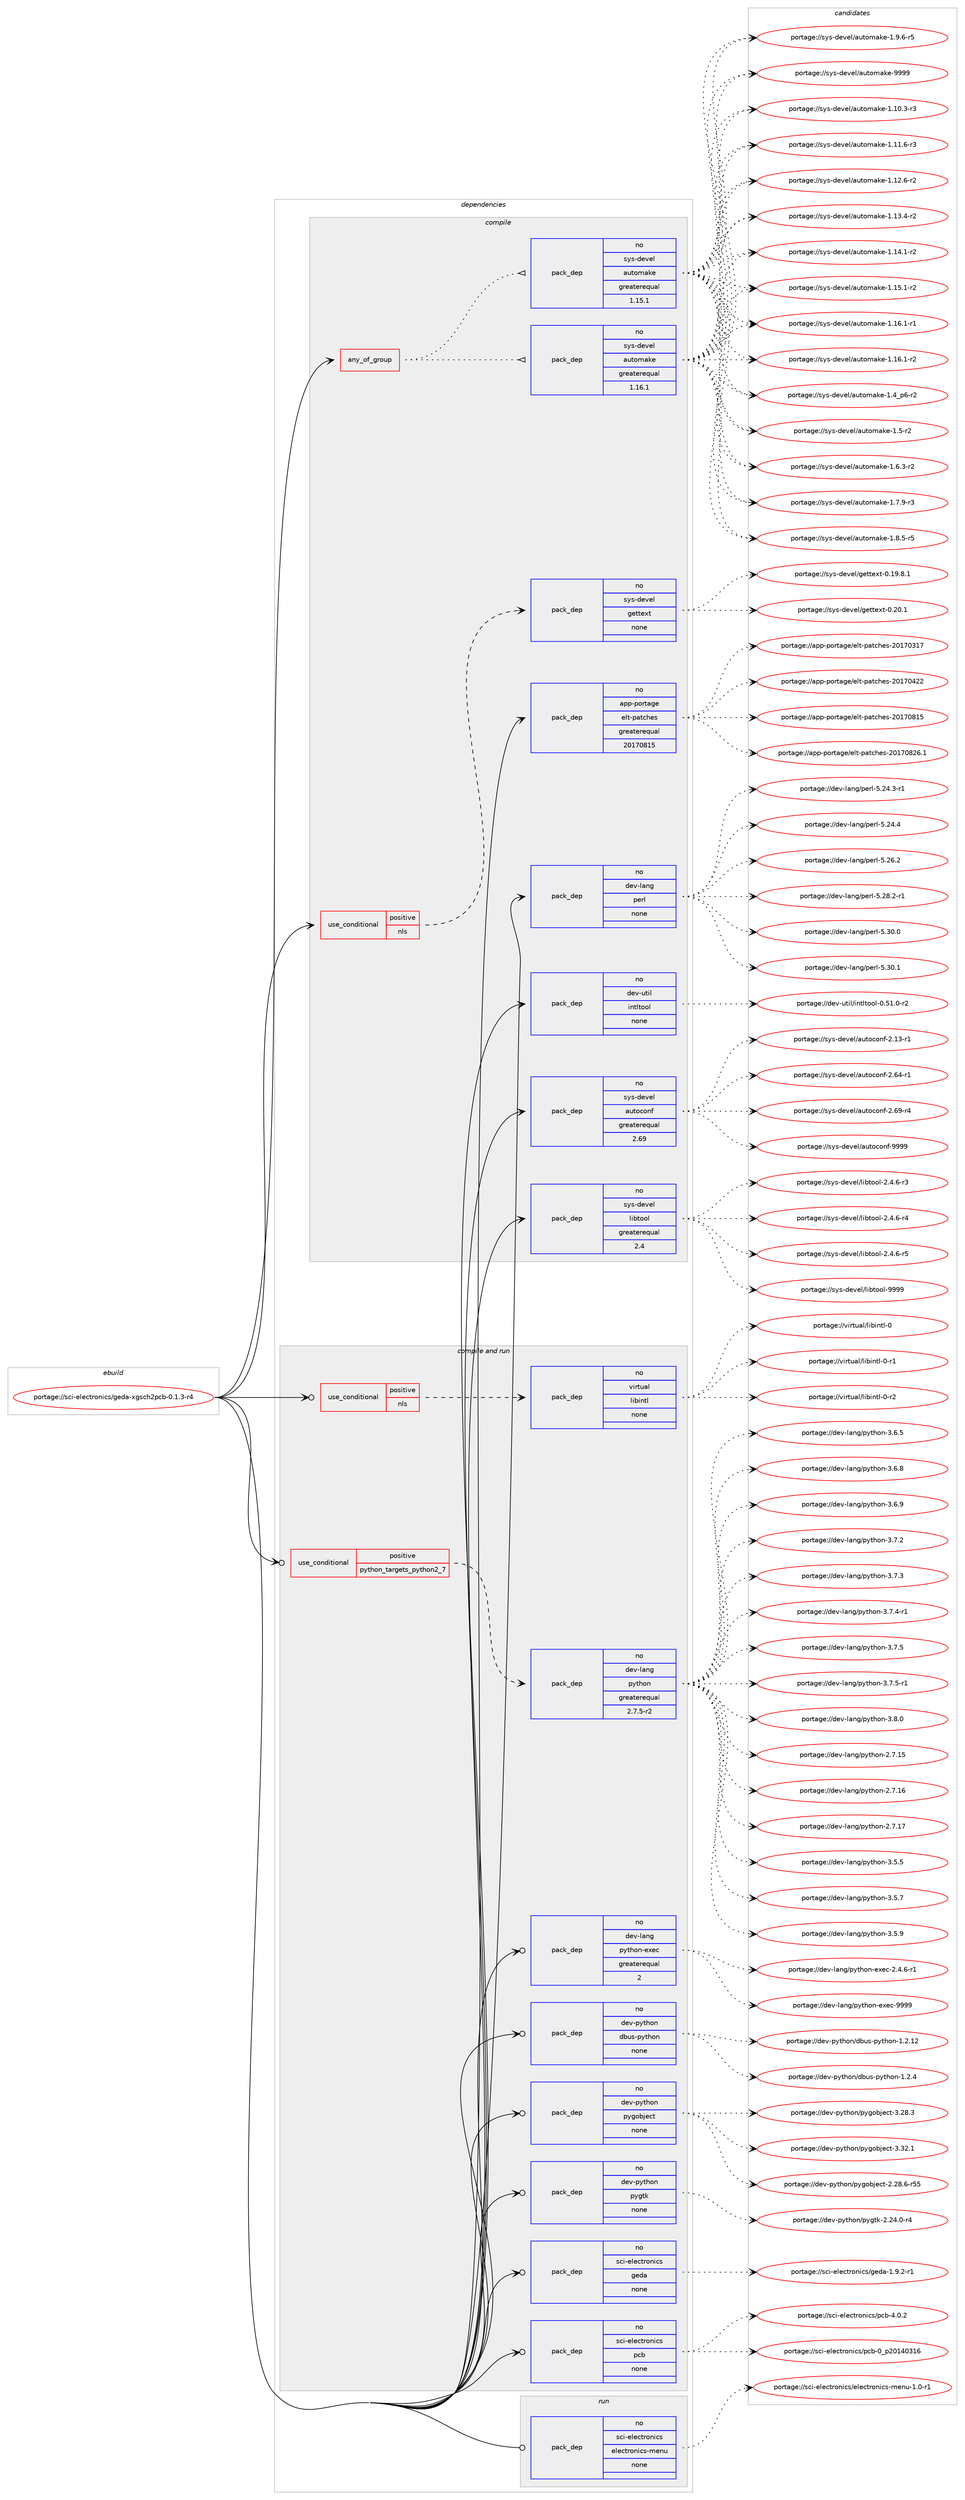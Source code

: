 digraph prolog {

# *************
# Graph options
# *************

newrank=true;
concentrate=true;
compound=true;
graph [rankdir=LR,fontname=Helvetica,fontsize=10,ranksep=1.5];#, ranksep=2.5, nodesep=0.2];
edge  [arrowhead=vee];
node  [fontname=Helvetica,fontsize=10];

# **********
# The ebuild
# **********

subgraph cluster_leftcol {
color=gray;
rank=same;
label=<<i>ebuild</i>>;
id [label="portage://sci-electronics/geda-xgsch2pcb-0.1.3-r4", color=red, width=4, href="../sci-electronics/geda-xgsch2pcb-0.1.3-r4.svg"];
}

# ****************
# The dependencies
# ****************

subgraph cluster_midcol {
color=gray;
label=<<i>dependencies</i>>;
subgraph cluster_compile {
fillcolor="#eeeeee";
style=filled;
label=<<i>compile</i>>;
subgraph any6338 {
dependency386187 [label=<<TABLE BORDER="0" CELLBORDER="1" CELLSPACING="0" CELLPADDING="4"><TR><TD CELLPADDING="10">any_of_group</TD></TR></TABLE>>, shape=none, color=red];subgraph pack283924 {
dependency386188 [label=<<TABLE BORDER="0" CELLBORDER="1" CELLSPACING="0" CELLPADDING="4" WIDTH="220"><TR><TD ROWSPAN="6" CELLPADDING="30">pack_dep</TD></TR><TR><TD WIDTH="110">no</TD></TR><TR><TD>sys-devel</TD></TR><TR><TD>automake</TD></TR><TR><TD>greaterequal</TD></TR><TR><TD>1.16.1</TD></TR></TABLE>>, shape=none, color=blue];
}
dependency386187:e -> dependency386188:w [weight=20,style="dotted",arrowhead="oinv"];
subgraph pack283925 {
dependency386189 [label=<<TABLE BORDER="0" CELLBORDER="1" CELLSPACING="0" CELLPADDING="4" WIDTH="220"><TR><TD ROWSPAN="6" CELLPADDING="30">pack_dep</TD></TR><TR><TD WIDTH="110">no</TD></TR><TR><TD>sys-devel</TD></TR><TR><TD>automake</TD></TR><TR><TD>greaterequal</TD></TR><TR><TD>1.15.1</TD></TR></TABLE>>, shape=none, color=blue];
}
dependency386187:e -> dependency386189:w [weight=20,style="dotted",arrowhead="oinv"];
}
id:e -> dependency386187:w [weight=20,style="solid",arrowhead="vee"];
subgraph cond95716 {
dependency386190 [label=<<TABLE BORDER="0" CELLBORDER="1" CELLSPACING="0" CELLPADDING="4"><TR><TD ROWSPAN="3" CELLPADDING="10">use_conditional</TD></TR><TR><TD>positive</TD></TR><TR><TD>nls</TD></TR></TABLE>>, shape=none, color=red];
subgraph pack283926 {
dependency386191 [label=<<TABLE BORDER="0" CELLBORDER="1" CELLSPACING="0" CELLPADDING="4" WIDTH="220"><TR><TD ROWSPAN="6" CELLPADDING="30">pack_dep</TD></TR><TR><TD WIDTH="110">no</TD></TR><TR><TD>sys-devel</TD></TR><TR><TD>gettext</TD></TR><TR><TD>none</TD></TR><TR><TD></TD></TR></TABLE>>, shape=none, color=blue];
}
dependency386190:e -> dependency386191:w [weight=20,style="dashed",arrowhead="vee"];
}
id:e -> dependency386190:w [weight=20,style="solid",arrowhead="vee"];
subgraph pack283927 {
dependency386192 [label=<<TABLE BORDER="0" CELLBORDER="1" CELLSPACING="0" CELLPADDING="4" WIDTH="220"><TR><TD ROWSPAN="6" CELLPADDING="30">pack_dep</TD></TR><TR><TD WIDTH="110">no</TD></TR><TR><TD>app-portage</TD></TR><TR><TD>elt-patches</TD></TR><TR><TD>greaterequal</TD></TR><TR><TD>20170815</TD></TR></TABLE>>, shape=none, color=blue];
}
id:e -> dependency386192:w [weight=20,style="solid",arrowhead="vee"];
subgraph pack283928 {
dependency386193 [label=<<TABLE BORDER="0" CELLBORDER="1" CELLSPACING="0" CELLPADDING="4" WIDTH="220"><TR><TD ROWSPAN="6" CELLPADDING="30">pack_dep</TD></TR><TR><TD WIDTH="110">no</TD></TR><TR><TD>dev-lang</TD></TR><TR><TD>perl</TD></TR><TR><TD>none</TD></TR><TR><TD></TD></TR></TABLE>>, shape=none, color=blue];
}
id:e -> dependency386193:w [weight=20,style="solid",arrowhead="vee"];
subgraph pack283929 {
dependency386194 [label=<<TABLE BORDER="0" CELLBORDER="1" CELLSPACING="0" CELLPADDING="4" WIDTH="220"><TR><TD ROWSPAN="6" CELLPADDING="30">pack_dep</TD></TR><TR><TD WIDTH="110">no</TD></TR><TR><TD>dev-util</TD></TR><TR><TD>intltool</TD></TR><TR><TD>none</TD></TR><TR><TD></TD></TR></TABLE>>, shape=none, color=blue];
}
id:e -> dependency386194:w [weight=20,style="solid",arrowhead="vee"];
subgraph pack283930 {
dependency386195 [label=<<TABLE BORDER="0" CELLBORDER="1" CELLSPACING="0" CELLPADDING="4" WIDTH="220"><TR><TD ROWSPAN="6" CELLPADDING="30">pack_dep</TD></TR><TR><TD WIDTH="110">no</TD></TR><TR><TD>sys-devel</TD></TR><TR><TD>autoconf</TD></TR><TR><TD>greaterequal</TD></TR><TR><TD>2.69</TD></TR></TABLE>>, shape=none, color=blue];
}
id:e -> dependency386195:w [weight=20,style="solid",arrowhead="vee"];
subgraph pack283931 {
dependency386196 [label=<<TABLE BORDER="0" CELLBORDER="1" CELLSPACING="0" CELLPADDING="4" WIDTH="220"><TR><TD ROWSPAN="6" CELLPADDING="30">pack_dep</TD></TR><TR><TD WIDTH="110">no</TD></TR><TR><TD>sys-devel</TD></TR><TR><TD>libtool</TD></TR><TR><TD>greaterequal</TD></TR><TR><TD>2.4</TD></TR></TABLE>>, shape=none, color=blue];
}
id:e -> dependency386196:w [weight=20,style="solid",arrowhead="vee"];
}
subgraph cluster_compileandrun {
fillcolor="#eeeeee";
style=filled;
label=<<i>compile and run</i>>;
subgraph cond95717 {
dependency386197 [label=<<TABLE BORDER="0" CELLBORDER="1" CELLSPACING="0" CELLPADDING="4"><TR><TD ROWSPAN="3" CELLPADDING="10">use_conditional</TD></TR><TR><TD>positive</TD></TR><TR><TD>nls</TD></TR></TABLE>>, shape=none, color=red];
subgraph pack283932 {
dependency386198 [label=<<TABLE BORDER="0" CELLBORDER="1" CELLSPACING="0" CELLPADDING="4" WIDTH="220"><TR><TD ROWSPAN="6" CELLPADDING="30">pack_dep</TD></TR><TR><TD WIDTH="110">no</TD></TR><TR><TD>virtual</TD></TR><TR><TD>libintl</TD></TR><TR><TD>none</TD></TR><TR><TD></TD></TR></TABLE>>, shape=none, color=blue];
}
dependency386197:e -> dependency386198:w [weight=20,style="dashed",arrowhead="vee"];
}
id:e -> dependency386197:w [weight=20,style="solid",arrowhead="odotvee"];
subgraph cond95718 {
dependency386199 [label=<<TABLE BORDER="0" CELLBORDER="1" CELLSPACING="0" CELLPADDING="4"><TR><TD ROWSPAN="3" CELLPADDING="10">use_conditional</TD></TR><TR><TD>positive</TD></TR><TR><TD>python_targets_python2_7</TD></TR></TABLE>>, shape=none, color=red];
subgraph pack283933 {
dependency386200 [label=<<TABLE BORDER="0" CELLBORDER="1" CELLSPACING="0" CELLPADDING="4" WIDTH="220"><TR><TD ROWSPAN="6" CELLPADDING="30">pack_dep</TD></TR><TR><TD WIDTH="110">no</TD></TR><TR><TD>dev-lang</TD></TR><TR><TD>python</TD></TR><TR><TD>greaterequal</TD></TR><TR><TD>2.7.5-r2</TD></TR></TABLE>>, shape=none, color=blue];
}
dependency386199:e -> dependency386200:w [weight=20,style="dashed",arrowhead="vee"];
}
id:e -> dependency386199:w [weight=20,style="solid",arrowhead="odotvee"];
subgraph pack283934 {
dependency386201 [label=<<TABLE BORDER="0" CELLBORDER="1" CELLSPACING="0" CELLPADDING="4" WIDTH="220"><TR><TD ROWSPAN="6" CELLPADDING="30">pack_dep</TD></TR><TR><TD WIDTH="110">no</TD></TR><TR><TD>dev-lang</TD></TR><TR><TD>python-exec</TD></TR><TR><TD>greaterequal</TD></TR><TR><TD>2</TD></TR></TABLE>>, shape=none, color=blue];
}
id:e -> dependency386201:w [weight=20,style="solid",arrowhead="odotvee"];
subgraph pack283935 {
dependency386202 [label=<<TABLE BORDER="0" CELLBORDER="1" CELLSPACING="0" CELLPADDING="4" WIDTH="220"><TR><TD ROWSPAN="6" CELLPADDING="30">pack_dep</TD></TR><TR><TD WIDTH="110">no</TD></TR><TR><TD>dev-python</TD></TR><TR><TD>dbus-python</TD></TR><TR><TD>none</TD></TR><TR><TD></TD></TR></TABLE>>, shape=none, color=blue];
}
id:e -> dependency386202:w [weight=20,style="solid",arrowhead="odotvee"];
subgraph pack283936 {
dependency386203 [label=<<TABLE BORDER="0" CELLBORDER="1" CELLSPACING="0" CELLPADDING="4" WIDTH="220"><TR><TD ROWSPAN="6" CELLPADDING="30">pack_dep</TD></TR><TR><TD WIDTH="110">no</TD></TR><TR><TD>dev-python</TD></TR><TR><TD>pygobject</TD></TR><TR><TD>none</TD></TR><TR><TD></TD></TR></TABLE>>, shape=none, color=blue];
}
id:e -> dependency386203:w [weight=20,style="solid",arrowhead="odotvee"];
subgraph pack283937 {
dependency386204 [label=<<TABLE BORDER="0" CELLBORDER="1" CELLSPACING="0" CELLPADDING="4" WIDTH="220"><TR><TD ROWSPAN="6" CELLPADDING="30">pack_dep</TD></TR><TR><TD WIDTH="110">no</TD></TR><TR><TD>dev-python</TD></TR><TR><TD>pygtk</TD></TR><TR><TD>none</TD></TR><TR><TD></TD></TR></TABLE>>, shape=none, color=blue];
}
id:e -> dependency386204:w [weight=20,style="solid",arrowhead="odotvee"];
subgraph pack283938 {
dependency386205 [label=<<TABLE BORDER="0" CELLBORDER="1" CELLSPACING="0" CELLPADDING="4" WIDTH="220"><TR><TD ROWSPAN="6" CELLPADDING="30">pack_dep</TD></TR><TR><TD WIDTH="110">no</TD></TR><TR><TD>sci-electronics</TD></TR><TR><TD>geda</TD></TR><TR><TD>none</TD></TR><TR><TD></TD></TR></TABLE>>, shape=none, color=blue];
}
id:e -> dependency386205:w [weight=20,style="solid",arrowhead="odotvee"];
subgraph pack283939 {
dependency386206 [label=<<TABLE BORDER="0" CELLBORDER="1" CELLSPACING="0" CELLPADDING="4" WIDTH="220"><TR><TD ROWSPAN="6" CELLPADDING="30">pack_dep</TD></TR><TR><TD WIDTH="110">no</TD></TR><TR><TD>sci-electronics</TD></TR><TR><TD>pcb</TD></TR><TR><TD>none</TD></TR><TR><TD></TD></TR></TABLE>>, shape=none, color=blue];
}
id:e -> dependency386206:w [weight=20,style="solid",arrowhead="odotvee"];
}
subgraph cluster_run {
fillcolor="#eeeeee";
style=filled;
label=<<i>run</i>>;
subgraph pack283940 {
dependency386207 [label=<<TABLE BORDER="0" CELLBORDER="1" CELLSPACING="0" CELLPADDING="4" WIDTH="220"><TR><TD ROWSPAN="6" CELLPADDING="30">pack_dep</TD></TR><TR><TD WIDTH="110">no</TD></TR><TR><TD>sci-electronics</TD></TR><TR><TD>electronics-menu</TD></TR><TR><TD>none</TD></TR><TR><TD></TD></TR></TABLE>>, shape=none, color=blue];
}
id:e -> dependency386207:w [weight=20,style="solid",arrowhead="odot"];
}
}

# **************
# The candidates
# **************

subgraph cluster_choices {
rank=same;
color=gray;
label=<<i>candidates</i>>;

subgraph choice283924 {
color=black;
nodesep=1;
choiceportage11512111545100101118101108479711711611110997107101454946494846514511451 [label="portage://sys-devel/automake-1.10.3-r3", color=red, width=4,href="../sys-devel/automake-1.10.3-r3.svg"];
choiceportage11512111545100101118101108479711711611110997107101454946494946544511451 [label="portage://sys-devel/automake-1.11.6-r3", color=red, width=4,href="../sys-devel/automake-1.11.6-r3.svg"];
choiceportage11512111545100101118101108479711711611110997107101454946495046544511450 [label="portage://sys-devel/automake-1.12.6-r2", color=red, width=4,href="../sys-devel/automake-1.12.6-r2.svg"];
choiceportage11512111545100101118101108479711711611110997107101454946495146524511450 [label="portage://sys-devel/automake-1.13.4-r2", color=red, width=4,href="../sys-devel/automake-1.13.4-r2.svg"];
choiceportage11512111545100101118101108479711711611110997107101454946495246494511450 [label="portage://sys-devel/automake-1.14.1-r2", color=red, width=4,href="../sys-devel/automake-1.14.1-r2.svg"];
choiceportage11512111545100101118101108479711711611110997107101454946495346494511450 [label="portage://sys-devel/automake-1.15.1-r2", color=red, width=4,href="../sys-devel/automake-1.15.1-r2.svg"];
choiceportage11512111545100101118101108479711711611110997107101454946495446494511449 [label="portage://sys-devel/automake-1.16.1-r1", color=red, width=4,href="../sys-devel/automake-1.16.1-r1.svg"];
choiceportage11512111545100101118101108479711711611110997107101454946495446494511450 [label="portage://sys-devel/automake-1.16.1-r2", color=red, width=4,href="../sys-devel/automake-1.16.1-r2.svg"];
choiceportage115121115451001011181011084797117116111109971071014549465295112544511450 [label="portage://sys-devel/automake-1.4_p6-r2", color=red, width=4,href="../sys-devel/automake-1.4_p6-r2.svg"];
choiceportage11512111545100101118101108479711711611110997107101454946534511450 [label="portage://sys-devel/automake-1.5-r2", color=red, width=4,href="../sys-devel/automake-1.5-r2.svg"];
choiceportage115121115451001011181011084797117116111109971071014549465446514511450 [label="portage://sys-devel/automake-1.6.3-r2", color=red, width=4,href="../sys-devel/automake-1.6.3-r2.svg"];
choiceportage115121115451001011181011084797117116111109971071014549465546574511451 [label="portage://sys-devel/automake-1.7.9-r3", color=red, width=4,href="../sys-devel/automake-1.7.9-r3.svg"];
choiceportage115121115451001011181011084797117116111109971071014549465646534511453 [label="portage://sys-devel/automake-1.8.5-r5", color=red, width=4,href="../sys-devel/automake-1.8.5-r5.svg"];
choiceportage115121115451001011181011084797117116111109971071014549465746544511453 [label="portage://sys-devel/automake-1.9.6-r5", color=red, width=4,href="../sys-devel/automake-1.9.6-r5.svg"];
choiceportage115121115451001011181011084797117116111109971071014557575757 [label="portage://sys-devel/automake-9999", color=red, width=4,href="../sys-devel/automake-9999.svg"];
dependency386188:e -> choiceportage11512111545100101118101108479711711611110997107101454946494846514511451:w [style=dotted,weight="100"];
dependency386188:e -> choiceportage11512111545100101118101108479711711611110997107101454946494946544511451:w [style=dotted,weight="100"];
dependency386188:e -> choiceportage11512111545100101118101108479711711611110997107101454946495046544511450:w [style=dotted,weight="100"];
dependency386188:e -> choiceportage11512111545100101118101108479711711611110997107101454946495146524511450:w [style=dotted,weight="100"];
dependency386188:e -> choiceportage11512111545100101118101108479711711611110997107101454946495246494511450:w [style=dotted,weight="100"];
dependency386188:e -> choiceportage11512111545100101118101108479711711611110997107101454946495346494511450:w [style=dotted,weight="100"];
dependency386188:e -> choiceportage11512111545100101118101108479711711611110997107101454946495446494511449:w [style=dotted,weight="100"];
dependency386188:e -> choiceportage11512111545100101118101108479711711611110997107101454946495446494511450:w [style=dotted,weight="100"];
dependency386188:e -> choiceportage115121115451001011181011084797117116111109971071014549465295112544511450:w [style=dotted,weight="100"];
dependency386188:e -> choiceportage11512111545100101118101108479711711611110997107101454946534511450:w [style=dotted,weight="100"];
dependency386188:e -> choiceportage115121115451001011181011084797117116111109971071014549465446514511450:w [style=dotted,weight="100"];
dependency386188:e -> choiceportage115121115451001011181011084797117116111109971071014549465546574511451:w [style=dotted,weight="100"];
dependency386188:e -> choiceportage115121115451001011181011084797117116111109971071014549465646534511453:w [style=dotted,weight="100"];
dependency386188:e -> choiceportage115121115451001011181011084797117116111109971071014549465746544511453:w [style=dotted,weight="100"];
dependency386188:e -> choiceportage115121115451001011181011084797117116111109971071014557575757:w [style=dotted,weight="100"];
}
subgraph choice283925 {
color=black;
nodesep=1;
choiceportage11512111545100101118101108479711711611110997107101454946494846514511451 [label="portage://sys-devel/automake-1.10.3-r3", color=red, width=4,href="../sys-devel/automake-1.10.3-r3.svg"];
choiceportage11512111545100101118101108479711711611110997107101454946494946544511451 [label="portage://sys-devel/automake-1.11.6-r3", color=red, width=4,href="../sys-devel/automake-1.11.6-r3.svg"];
choiceportage11512111545100101118101108479711711611110997107101454946495046544511450 [label="portage://sys-devel/automake-1.12.6-r2", color=red, width=4,href="../sys-devel/automake-1.12.6-r2.svg"];
choiceportage11512111545100101118101108479711711611110997107101454946495146524511450 [label="portage://sys-devel/automake-1.13.4-r2", color=red, width=4,href="../sys-devel/automake-1.13.4-r2.svg"];
choiceportage11512111545100101118101108479711711611110997107101454946495246494511450 [label="portage://sys-devel/automake-1.14.1-r2", color=red, width=4,href="../sys-devel/automake-1.14.1-r2.svg"];
choiceportage11512111545100101118101108479711711611110997107101454946495346494511450 [label="portage://sys-devel/automake-1.15.1-r2", color=red, width=4,href="../sys-devel/automake-1.15.1-r2.svg"];
choiceportage11512111545100101118101108479711711611110997107101454946495446494511449 [label="portage://sys-devel/automake-1.16.1-r1", color=red, width=4,href="../sys-devel/automake-1.16.1-r1.svg"];
choiceportage11512111545100101118101108479711711611110997107101454946495446494511450 [label="portage://sys-devel/automake-1.16.1-r2", color=red, width=4,href="../sys-devel/automake-1.16.1-r2.svg"];
choiceportage115121115451001011181011084797117116111109971071014549465295112544511450 [label="portage://sys-devel/automake-1.4_p6-r2", color=red, width=4,href="../sys-devel/automake-1.4_p6-r2.svg"];
choiceportage11512111545100101118101108479711711611110997107101454946534511450 [label="portage://sys-devel/automake-1.5-r2", color=red, width=4,href="../sys-devel/automake-1.5-r2.svg"];
choiceportage115121115451001011181011084797117116111109971071014549465446514511450 [label="portage://sys-devel/automake-1.6.3-r2", color=red, width=4,href="../sys-devel/automake-1.6.3-r2.svg"];
choiceportage115121115451001011181011084797117116111109971071014549465546574511451 [label="portage://sys-devel/automake-1.7.9-r3", color=red, width=4,href="../sys-devel/automake-1.7.9-r3.svg"];
choiceportage115121115451001011181011084797117116111109971071014549465646534511453 [label="portage://sys-devel/automake-1.8.5-r5", color=red, width=4,href="../sys-devel/automake-1.8.5-r5.svg"];
choiceportage115121115451001011181011084797117116111109971071014549465746544511453 [label="portage://sys-devel/automake-1.9.6-r5", color=red, width=4,href="../sys-devel/automake-1.9.6-r5.svg"];
choiceportage115121115451001011181011084797117116111109971071014557575757 [label="portage://sys-devel/automake-9999", color=red, width=4,href="../sys-devel/automake-9999.svg"];
dependency386189:e -> choiceportage11512111545100101118101108479711711611110997107101454946494846514511451:w [style=dotted,weight="100"];
dependency386189:e -> choiceportage11512111545100101118101108479711711611110997107101454946494946544511451:w [style=dotted,weight="100"];
dependency386189:e -> choiceportage11512111545100101118101108479711711611110997107101454946495046544511450:w [style=dotted,weight="100"];
dependency386189:e -> choiceportage11512111545100101118101108479711711611110997107101454946495146524511450:w [style=dotted,weight="100"];
dependency386189:e -> choiceportage11512111545100101118101108479711711611110997107101454946495246494511450:w [style=dotted,weight="100"];
dependency386189:e -> choiceportage11512111545100101118101108479711711611110997107101454946495346494511450:w [style=dotted,weight="100"];
dependency386189:e -> choiceportage11512111545100101118101108479711711611110997107101454946495446494511449:w [style=dotted,weight="100"];
dependency386189:e -> choiceportage11512111545100101118101108479711711611110997107101454946495446494511450:w [style=dotted,weight="100"];
dependency386189:e -> choiceportage115121115451001011181011084797117116111109971071014549465295112544511450:w [style=dotted,weight="100"];
dependency386189:e -> choiceportage11512111545100101118101108479711711611110997107101454946534511450:w [style=dotted,weight="100"];
dependency386189:e -> choiceportage115121115451001011181011084797117116111109971071014549465446514511450:w [style=dotted,weight="100"];
dependency386189:e -> choiceportage115121115451001011181011084797117116111109971071014549465546574511451:w [style=dotted,weight="100"];
dependency386189:e -> choiceportage115121115451001011181011084797117116111109971071014549465646534511453:w [style=dotted,weight="100"];
dependency386189:e -> choiceportage115121115451001011181011084797117116111109971071014549465746544511453:w [style=dotted,weight="100"];
dependency386189:e -> choiceportage115121115451001011181011084797117116111109971071014557575757:w [style=dotted,weight="100"];
}
subgraph choice283926 {
color=black;
nodesep=1;
choiceportage1151211154510010111810110847103101116116101120116454846495746564649 [label="portage://sys-devel/gettext-0.19.8.1", color=red, width=4,href="../sys-devel/gettext-0.19.8.1.svg"];
choiceportage115121115451001011181011084710310111611610112011645484650484649 [label="portage://sys-devel/gettext-0.20.1", color=red, width=4,href="../sys-devel/gettext-0.20.1.svg"];
dependency386191:e -> choiceportage1151211154510010111810110847103101116116101120116454846495746564649:w [style=dotted,weight="100"];
dependency386191:e -> choiceportage115121115451001011181011084710310111611610112011645484650484649:w [style=dotted,weight="100"];
}
subgraph choice283927 {
color=black;
nodesep=1;
choiceportage97112112451121111141169710310147101108116451129711699104101115455048495548514955 [label="portage://app-portage/elt-patches-20170317", color=red, width=4,href="../app-portage/elt-patches-20170317.svg"];
choiceportage97112112451121111141169710310147101108116451129711699104101115455048495548525050 [label="portage://app-portage/elt-patches-20170422", color=red, width=4,href="../app-portage/elt-patches-20170422.svg"];
choiceportage97112112451121111141169710310147101108116451129711699104101115455048495548564953 [label="portage://app-portage/elt-patches-20170815", color=red, width=4,href="../app-portage/elt-patches-20170815.svg"];
choiceportage971121124511211111411697103101471011081164511297116991041011154550484955485650544649 [label="portage://app-portage/elt-patches-20170826.1", color=red, width=4,href="../app-portage/elt-patches-20170826.1.svg"];
dependency386192:e -> choiceportage97112112451121111141169710310147101108116451129711699104101115455048495548514955:w [style=dotted,weight="100"];
dependency386192:e -> choiceportage97112112451121111141169710310147101108116451129711699104101115455048495548525050:w [style=dotted,weight="100"];
dependency386192:e -> choiceportage97112112451121111141169710310147101108116451129711699104101115455048495548564953:w [style=dotted,weight="100"];
dependency386192:e -> choiceportage971121124511211111411697103101471011081164511297116991041011154550484955485650544649:w [style=dotted,weight="100"];
}
subgraph choice283928 {
color=black;
nodesep=1;
choiceportage100101118451089711010347112101114108455346505246514511449 [label="portage://dev-lang/perl-5.24.3-r1", color=red, width=4,href="../dev-lang/perl-5.24.3-r1.svg"];
choiceportage10010111845108971101034711210111410845534650524652 [label="portage://dev-lang/perl-5.24.4", color=red, width=4,href="../dev-lang/perl-5.24.4.svg"];
choiceportage10010111845108971101034711210111410845534650544650 [label="portage://dev-lang/perl-5.26.2", color=red, width=4,href="../dev-lang/perl-5.26.2.svg"];
choiceportage100101118451089711010347112101114108455346505646504511449 [label="portage://dev-lang/perl-5.28.2-r1", color=red, width=4,href="../dev-lang/perl-5.28.2-r1.svg"];
choiceportage10010111845108971101034711210111410845534651484648 [label="portage://dev-lang/perl-5.30.0", color=red, width=4,href="../dev-lang/perl-5.30.0.svg"];
choiceportage10010111845108971101034711210111410845534651484649 [label="portage://dev-lang/perl-5.30.1", color=red, width=4,href="../dev-lang/perl-5.30.1.svg"];
dependency386193:e -> choiceportage100101118451089711010347112101114108455346505246514511449:w [style=dotted,weight="100"];
dependency386193:e -> choiceportage10010111845108971101034711210111410845534650524652:w [style=dotted,weight="100"];
dependency386193:e -> choiceportage10010111845108971101034711210111410845534650544650:w [style=dotted,weight="100"];
dependency386193:e -> choiceportage100101118451089711010347112101114108455346505646504511449:w [style=dotted,weight="100"];
dependency386193:e -> choiceportage10010111845108971101034711210111410845534651484648:w [style=dotted,weight="100"];
dependency386193:e -> choiceportage10010111845108971101034711210111410845534651484649:w [style=dotted,weight="100"];
}
subgraph choice283929 {
color=black;
nodesep=1;
choiceportage1001011184511711610510847105110116108116111111108454846534946484511450 [label="portage://dev-util/intltool-0.51.0-r2", color=red, width=4,href="../dev-util/intltool-0.51.0-r2.svg"];
dependency386194:e -> choiceportage1001011184511711610510847105110116108116111111108454846534946484511450:w [style=dotted,weight="100"];
}
subgraph choice283930 {
color=black;
nodesep=1;
choiceportage1151211154510010111810110847971171161119911111010245504649514511449 [label="portage://sys-devel/autoconf-2.13-r1", color=red, width=4,href="../sys-devel/autoconf-2.13-r1.svg"];
choiceportage1151211154510010111810110847971171161119911111010245504654524511449 [label="portage://sys-devel/autoconf-2.64-r1", color=red, width=4,href="../sys-devel/autoconf-2.64-r1.svg"];
choiceportage1151211154510010111810110847971171161119911111010245504654574511452 [label="portage://sys-devel/autoconf-2.69-r4", color=red, width=4,href="../sys-devel/autoconf-2.69-r4.svg"];
choiceportage115121115451001011181011084797117116111991111101024557575757 [label="portage://sys-devel/autoconf-9999", color=red, width=4,href="../sys-devel/autoconf-9999.svg"];
dependency386195:e -> choiceportage1151211154510010111810110847971171161119911111010245504649514511449:w [style=dotted,weight="100"];
dependency386195:e -> choiceportage1151211154510010111810110847971171161119911111010245504654524511449:w [style=dotted,weight="100"];
dependency386195:e -> choiceportage1151211154510010111810110847971171161119911111010245504654574511452:w [style=dotted,weight="100"];
dependency386195:e -> choiceportage115121115451001011181011084797117116111991111101024557575757:w [style=dotted,weight="100"];
}
subgraph choice283931 {
color=black;
nodesep=1;
choiceportage1151211154510010111810110847108105981161111111084550465246544511451 [label="portage://sys-devel/libtool-2.4.6-r3", color=red, width=4,href="../sys-devel/libtool-2.4.6-r3.svg"];
choiceportage1151211154510010111810110847108105981161111111084550465246544511452 [label="portage://sys-devel/libtool-2.4.6-r4", color=red, width=4,href="../sys-devel/libtool-2.4.6-r4.svg"];
choiceportage1151211154510010111810110847108105981161111111084550465246544511453 [label="portage://sys-devel/libtool-2.4.6-r5", color=red, width=4,href="../sys-devel/libtool-2.4.6-r5.svg"];
choiceportage1151211154510010111810110847108105981161111111084557575757 [label="portage://sys-devel/libtool-9999", color=red, width=4,href="../sys-devel/libtool-9999.svg"];
dependency386196:e -> choiceportage1151211154510010111810110847108105981161111111084550465246544511451:w [style=dotted,weight="100"];
dependency386196:e -> choiceportage1151211154510010111810110847108105981161111111084550465246544511452:w [style=dotted,weight="100"];
dependency386196:e -> choiceportage1151211154510010111810110847108105981161111111084550465246544511453:w [style=dotted,weight="100"];
dependency386196:e -> choiceportage1151211154510010111810110847108105981161111111084557575757:w [style=dotted,weight="100"];
}
subgraph choice283932 {
color=black;
nodesep=1;
choiceportage1181051141161179710847108105981051101161084548 [label="portage://virtual/libintl-0", color=red, width=4,href="../virtual/libintl-0.svg"];
choiceportage11810511411611797108471081059810511011610845484511449 [label="portage://virtual/libintl-0-r1", color=red, width=4,href="../virtual/libintl-0-r1.svg"];
choiceportage11810511411611797108471081059810511011610845484511450 [label="portage://virtual/libintl-0-r2", color=red, width=4,href="../virtual/libintl-0-r2.svg"];
dependency386198:e -> choiceportage1181051141161179710847108105981051101161084548:w [style=dotted,weight="100"];
dependency386198:e -> choiceportage11810511411611797108471081059810511011610845484511449:w [style=dotted,weight="100"];
dependency386198:e -> choiceportage11810511411611797108471081059810511011610845484511450:w [style=dotted,weight="100"];
}
subgraph choice283933 {
color=black;
nodesep=1;
choiceportage10010111845108971101034711212111610411111045504655464953 [label="portage://dev-lang/python-2.7.15", color=red, width=4,href="../dev-lang/python-2.7.15.svg"];
choiceportage10010111845108971101034711212111610411111045504655464954 [label="portage://dev-lang/python-2.7.16", color=red, width=4,href="../dev-lang/python-2.7.16.svg"];
choiceportage10010111845108971101034711212111610411111045504655464955 [label="portage://dev-lang/python-2.7.17", color=red, width=4,href="../dev-lang/python-2.7.17.svg"];
choiceportage100101118451089711010347112121116104111110455146534653 [label="portage://dev-lang/python-3.5.5", color=red, width=4,href="../dev-lang/python-3.5.5.svg"];
choiceportage100101118451089711010347112121116104111110455146534655 [label="portage://dev-lang/python-3.5.7", color=red, width=4,href="../dev-lang/python-3.5.7.svg"];
choiceportage100101118451089711010347112121116104111110455146534657 [label="portage://dev-lang/python-3.5.9", color=red, width=4,href="../dev-lang/python-3.5.9.svg"];
choiceportage100101118451089711010347112121116104111110455146544653 [label="portage://dev-lang/python-3.6.5", color=red, width=4,href="../dev-lang/python-3.6.5.svg"];
choiceportage100101118451089711010347112121116104111110455146544656 [label="portage://dev-lang/python-3.6.8", color=red, width=4,href="../dev-lang/python-3.6.8.svg"];
choiceportage100101118451089711010347112121116104111110455146544657 [label="portage://dev-lang/python-3.6.9", color=red, width=4,href="../dev-lang/python-3.6.9.svg"];
choiceportage100101118451089711010347112121116104111110455146554650 [label="portage://dev-lang/python-3.7.2", color=red, width=4,href="../dev-lang/python-3.7.2.svg"];
choiceportage100101118451089711010347112121116104111110455146554651 [label="portage://dev-lang/python-3.7.3", color=red, width=4,href="../dev-lang/python-3.7.3.svg"];
choiceportage1001011184510897110103471121211161041111104551465546524511449 [label="portage://dev-lang/python-3.7.4-r1", color=red, width=4,href="../dev-lang/python-3.7.4-r1.svg"];
choiceportage100101118451089711010347112121116104111110455146554653 [label="portage://dev-lang/python-3.7.5", color=red, width=4,href="../dev-lang/python-3.7.5.svg"];
choiceportage1001011184510897110103471121211161041111104551465546534511449 [label="portage://dev-lang/python-3.7.5-r1", color=red, width=4,href="../dev-lang/python-3.7.5-r1.svg"];
choiceportage100101118451089711010347112121116104111110455146564648 [label="portage://dev-lang/python-3.8.0", color=red, width=4,href="../dev-lang/python-3.8.0.svg"];
dependency386200:e -> choiceportage10010111845108971101034711212111610411111045504655464953:w [style=dotted,weight="100"];
dependency386200:e -> choiceportage10010111845108971101034711212111610411111045504655464954:w [style=dotted,weight="100"];
dependency386200:e -> choiceportage10010111845108971101034711212111610411111045504655464955:w [style=dotted,weight="100"];
dependency386200:e -> choiceportage100101118451089711010347112121116104111110455146534653:w [style=dotted,weight="100"];
dependency386200:e -> choiceportage100101118451089711010347112121116104111110455146534655:w [style=dotted,weight="100"];
dependency386200:e -> choiceportage100101118451089711010347112121116104111110455146534657:w [style=dotted,weight="100"];
dependency386200:e -> choiceportage100101118451089711010347112121116104111110455146544653:w [style=dotted,weight="100"];
dependency386200:e -> choiceportage100101118451089711010347112121116104111110455146544656:w [style=dotted,weight="100"];
dependency386200:e -> choiceportage100101118451089711010347112121116104111110455146544657:w [style=dotted,weight="100"];
dependency386200:e -> choiceportage100101118451089711010347112121116104111110455146554650:w [style=dotted,weight="100"];
dependency386200:e -> choiceportage100101118451089711010347112121116104111110455146554651:w [style=dotted,weight="100"];
dependency386200:e -> choiceportage1001011184510897110103471121211161041111104551465546524511449:w [style=dotted,weight="100"];
dependency386200:e -> choiceportage100101118451089711010347112121116104111110455146554653:w [style=dotted,weight="100"];
dependency386200:e -> choiceportage1001011184510897110103471121211161041111104551465546534511449:w [style=dotted,weight="100"];
dependency386200:e -> choiceportage100101118451089711010347112121116104111110455146564648:w [style=dotted,weight="100"];
}
subgraph choice283934 {
color=black;
nodesep=1;
choiceportage10010111845108971101034711212111610411111045101120101994550465246544511449 [label="portage://dev-lang/python-exec-2.4.6-r1", color=red, width=4,href="../dev-lang/python-exec-2.4.6-r1.svg"];
choiceportage10010111845108971101034711212111610411111045101120101994557575757 [label="portage://dev-lang/python-exec-9999", color=red, width=4,href="../dev-lang/python-exec-9999.svg"];
dependency386201:e -> choiceportage10010111845108971101034711212111610411111045101120101994550465246544511449:w [style=dotted,weight="100"];
dependency386201:e -> choiceportage10010111845108971101034711212111610411111045101120101994557575757:w [style=dotted,weight="100"];
}
subgraph choice283935 {
color=black;
nodesep=1;
choiceportage1001011184511212111610411111047100981171154511212111610411111045494650464950 [label="portage://dev-python/dbus-python-1.2.12", color=red, width=4,href="../dev-python/dbus-python-1.2.12.svg"];
choiceportage10010111845112121116104111110471009811711545112121116104111110454946504652 [label="portage://dev-python/dbus-python-1.2.4", color=red, width=4,href="../dev-python/dbus-python-1.2.4.svg"];
dependency386202:e -> choiceportage1001011184511212111610411111047100981171154511212111610411111045494650464950:w [style=dotted,weight="100"];
dependency386202:e -> choiceportage10010111845112121116104111110471009811711545112121116104111110454946504652:w [style=dotted,weight="100"];
}
subgraph choice283936 {
color=black;
nodesep=1;
choiceportage1001011184511212111610411111047112121103111981061019911645504650564654451145353 [label="portage://dev-python/pygobject-2.28.6-r55", color=red, width=4,href="../dev-python/pygobject-2.28.6-r55.svg"];
choiceportage1001011184511212111610411111047112121103111981061019911645514650564651 [label="portage://dev-python/pygobject-3.28.3", color=red, width=4,href="../dev-python/pygobject-3.28.3.svg"];
choiceportage1001011184511212111610411111047112121103111981061019911645514651504649 [label="portage://dev-python/pygobject-3.32.1", color=red, width=4,href="../dev-python/pygobject-3.32.1.svg"];
dependency386203:e -> choiceportage1001011184511212111610411111047112121103111981061019911645504650564654451145353:w [style=dotted,weight="100"];
dependency386203:e -> choiceportage1001011184511212111610411111047112121103111981061019911645514650564651:w [style=dotted,weight="100"];
dependency386203:e -> choiceportage1001011184511212111610411111047112121103111981061019911645514651504649:w [style=dotted,weight="100"];
}
subgraph choice283937 {
color=black;
nodesep=1;
choiceportage1001011184511212111610411111047112121103116107455046505246484511452 [label="portage://dev-python/pygtk-2.24.0-r4", color=red, width=4,href="../dev-python/pygtk-2.24.0-r4.svg"];
dependency386204:e -> choiceportage1001011184511212111610411111047112121103116107455046505246484511452:w [style=dotted,weight="100"];
}
subgraph choice283938 {
color=black;
nodesep=1;
choiceportage1159910545101108101991161141111101059911547103101100974549465746504511449 [label="portage://sci-electronics/geda-1.9.2-r1", color=red, width=4,href="../sci-electronics/geda-1.9.2-r1.svg"];
dependency386205:e -> choiceportage1159910545101108101991161141111101059911547103101100974549465746504511449:w [style=dotted,weight="100"];
}
subgraph choice283939 {
color=black;
nodesep=1;
choiceportage115991054510110810199116114111110105991154711299984548951125048495248514954 [label="portage://sci-electronics/pcb-0_p20140316", color=red, width=4,href="../sci-electronics/pcb-0_p20140316.svg"];
choiceportage11599105451011081019911611411111010599115471129998455246484650 [label="portage://sci-electronics/pcb-4.0.2", color=red, width=4,href="../sci-electronics/pcb-4.0.2.svg"];
dependency386206:e -> choiceportage115991054510110810199116114111110105991154711299984548951125048495248514954:w [style=dotted,weight="100"];
dependency386206:e -> choiceportage11599105451011081019911611411111010599115471129998455246484650:w [style=dotted,weight="100"];
}
subgraph choice283940 {
color=black;
nodesep=1;
choiceportage1159910545101108101991161141111101059911547101108101991161141111101059911545109101110117454946484511449 [label="portage://sci-electronics/electronics-menu-1.0-r1", color=red, width=4,href="../sci-electronics/electronics-menu-1.0-r1.svg"];
dependency386207:e -> choiceportage1159910545101108101991161141111101059911547101108101991161141111101059911545109101110117454946484511449:w [style=dotted,weight="100"];
}
}

}
